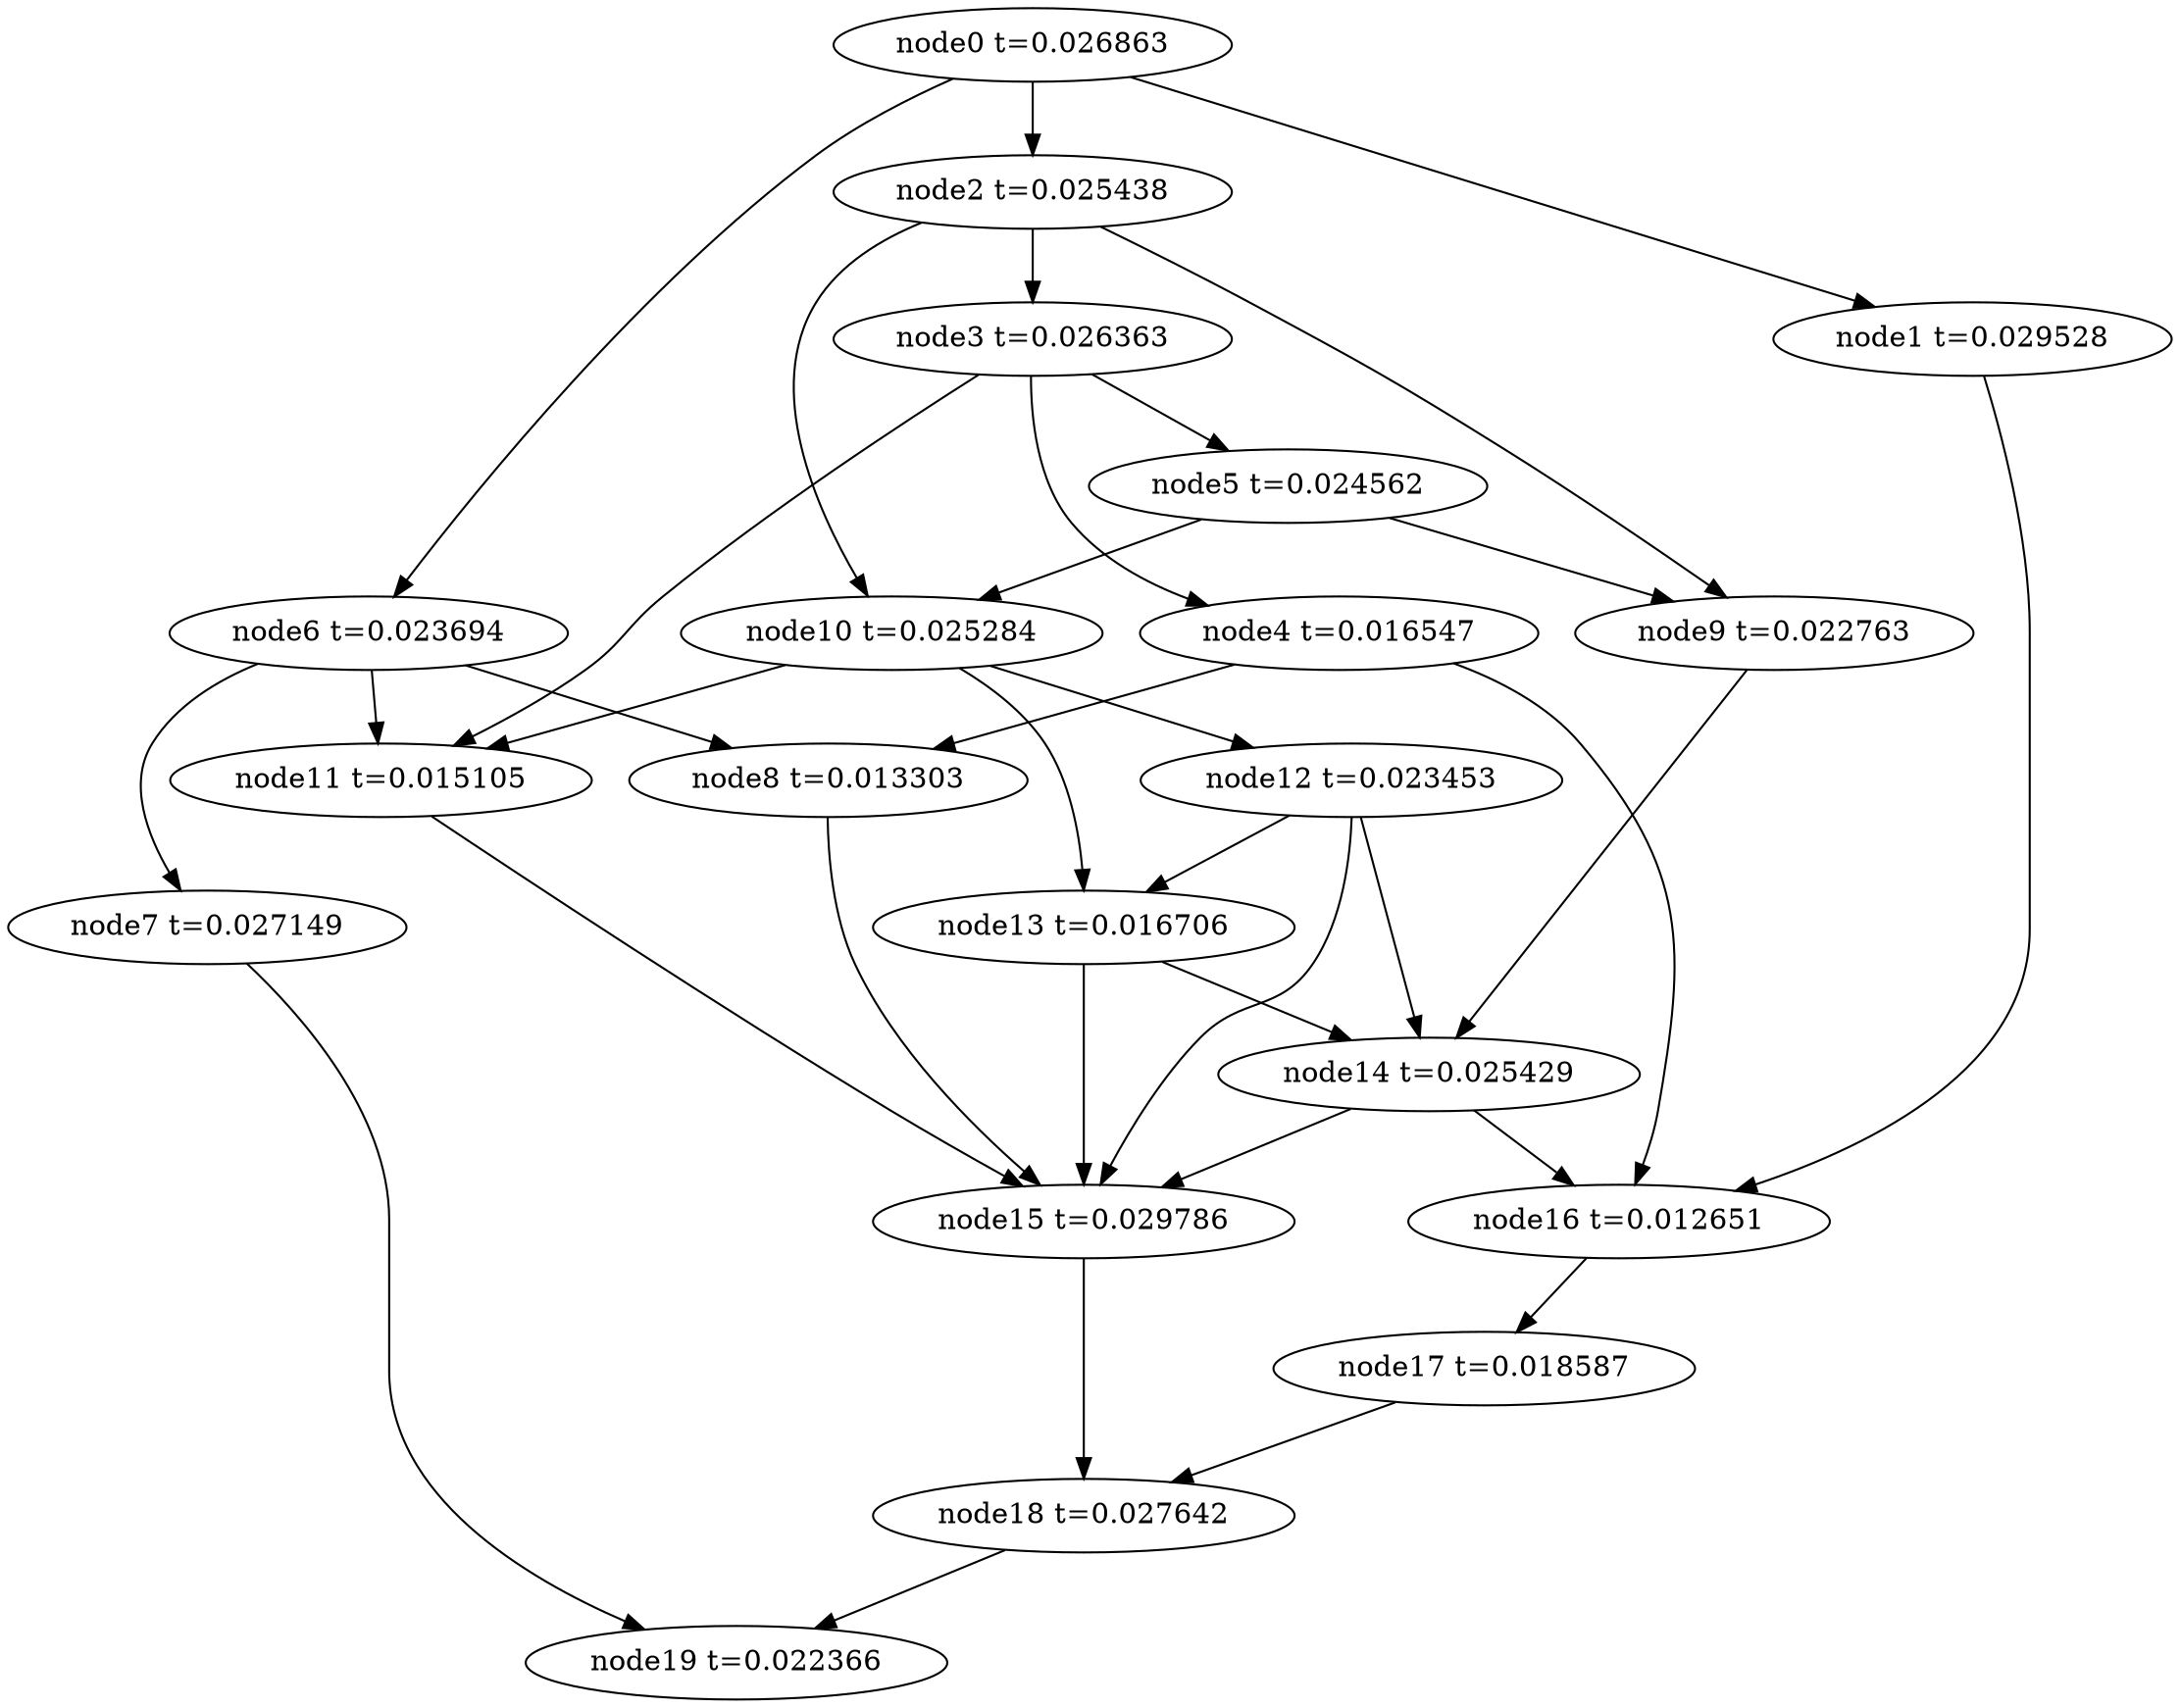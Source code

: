 digraph g{
	node19[label="node19 t=0.022366"]
	node18 -> node19
	node18[label="node18 t=0.027642"];
	node17 -> node18
	node17[label="node17 t=0.018587"];
	node16 -> node17
	node16[label="node16 t=0.012651"];
	node15 -> node18
	node15[label="node15 t=0.029786"];
	node14 -> node16
	node14 -> node15
	node14[label="node14 t=0.025429"];
	node13 -> node15
	node13 -> node14
	node13[label="node13 t=0.016706"];
	node12 -> node15
	node12 -> node14
	node12 -> node13
	node12[label="node12 t=0.023453"];
	node11 -> node15
	node11[label="node11 t=0.015105"];
	node10 -> node13
	node10 -> node12
	node10 -> node11
	node10[label="node10 t=0.025284"];
	node9 -> node14
	node9[label="node9 t=0.022763"];
	node8 -> node15
	node8[label="node8 t=0.013303"];
	node7 -> node19
	node7[label="node7 t=0.027149"];
	node6 -> node11
	node6 -> node8
	node6 -> node7
	node6[label="node6 t=0.023694"];
	node5 -> node10
	node5 -> node9
	node5[label="node5 t=0.024562"];
	node4 -> node16
	node4 -> node8
	node4[label="node4 t=0.016547"];
	node3 -> node11
	node3 -> node5
	node3 -> node4
	node3[label="node3 t=0.026363"];
	node2 -> node10
	node2 -> node9
	node2 -> node3
	node2[label="node2 t=0.025438"];
	node1 -> node16
	node1[label="node1 t=0.029528"];
	node0 -> node6
	node0 -> node2
	node0 -> node1
	node0[label="node0 t=0.026863"];
}
